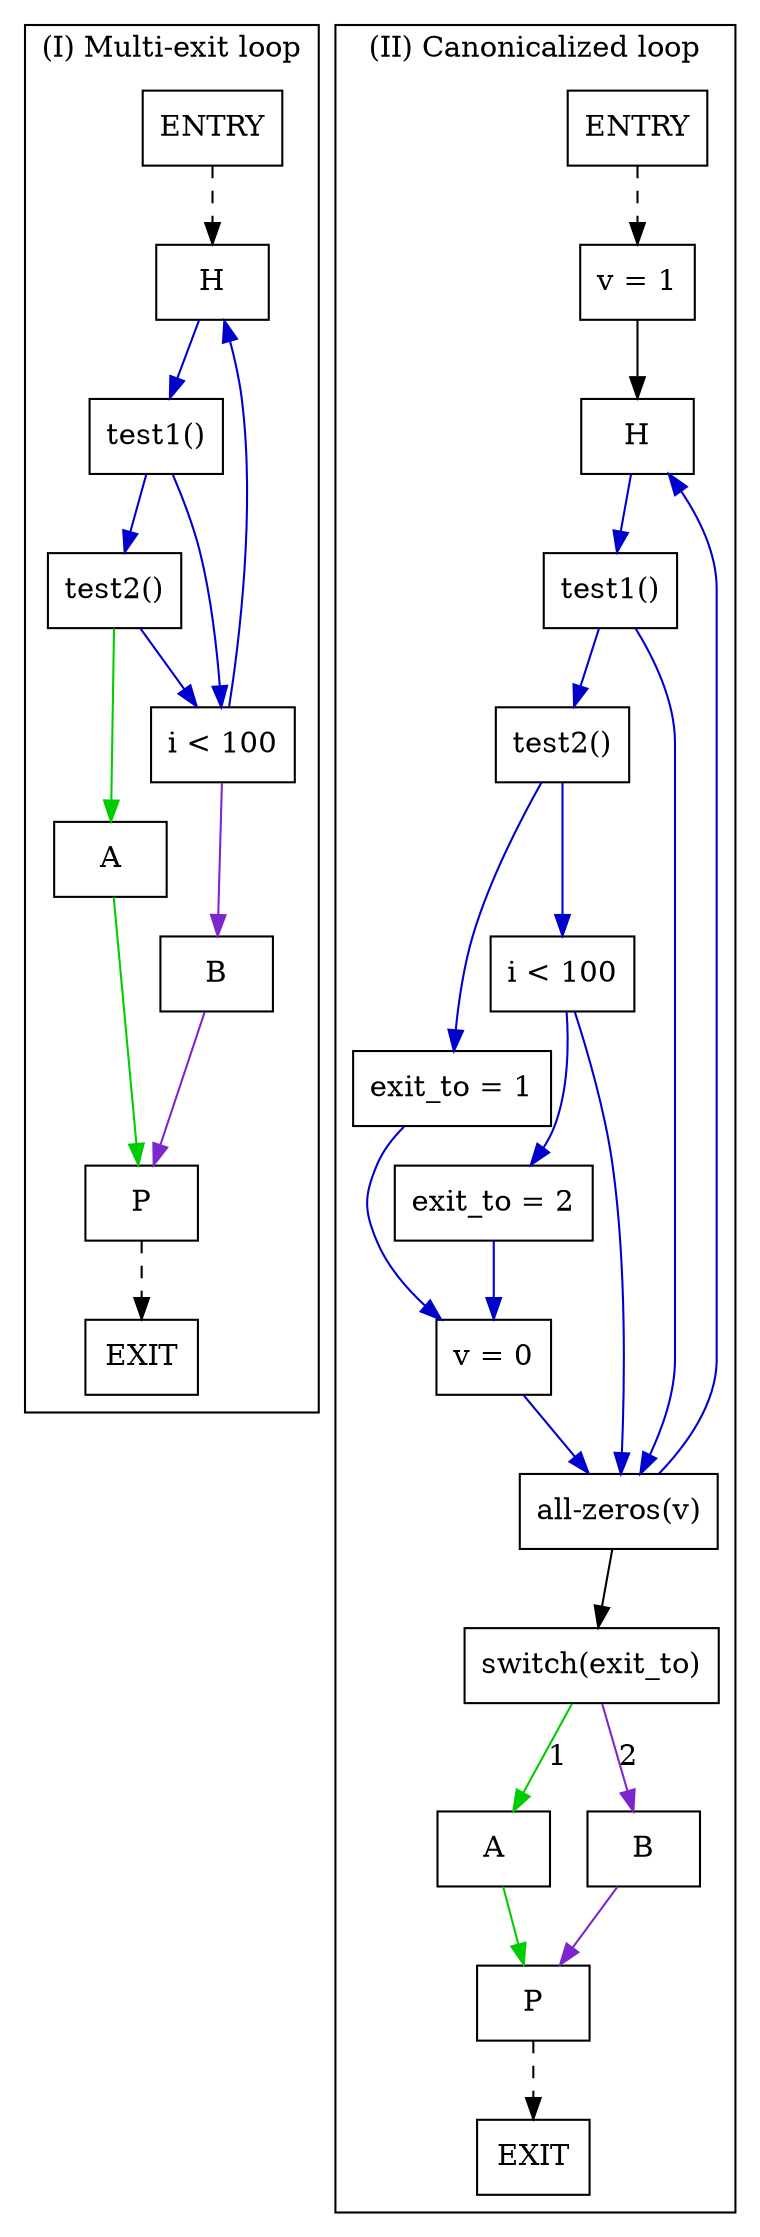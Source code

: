 digraph examples {

  node [shape=record]

  subgraph cluster_ex1 {
    label="(I) Multi-exit loop"
    color=black
    ex1_entry     [label="ENTRY"; rank=source]
    ex1_exit      [label="EXIT"; rank=sink]
    ex1_header    [label="H"]
    ex1_continue  [label="test1()"]
    ex1_exiting   [label="test2()"]
    ex1_out       [label="A"]
    ex1_latch     [label="i \< 100"]
    ex1_next      [label="B"]
    ex1_postdom   [label="P"]

    ex1_entry -> ex1_header   [style="dashed"]
    ex1_header -> ex1_continue   [color="blue3"]
    ex1_continue -> ex1_exiting  [color="blue3"]
    ex1_continue -> ex1_latch    [color="blue3"]
    ex1_exiting  -> ex1_out      [color="green3"]
    ex1_exiting  -> ex1_latch    [color="blue3"]
    ex1_out   -> ex1_postdom     [color="green3"]
    ex1_latch -> ex1_header      [color="blue3"]
    ex1_latch -> ex1_next        [color="purple3"]
    ex1_next -> ex1_postdom      [color="purple3"]
    ex1_postdom -> ex1_exit      [style="dashed"]
  }

  subgraph cluster_ex2 {
    label="(II) Canonicalized loop"
    color=black
    ex2_entry     [label="ENTRY"; rank=source]
    ex2_exit      [label="EXIT"; rank=sink]
    ex2_initlatch [label="v = 1"]
    ex2_header    [label="H"]
    ex2_continue  [label="test1()"]
    ex2_exiting1  [label="test2()"]
    ex2_exit1     [label="exit_to = 1"]
    ex2_reset     [label="v = 0"]
    ex2_out       [label="A"]
    ex2_latch     [label="i \< 100"]
    ex2_exit2     [label="exit_to = 2"]
    ex2_canonl    [label="all-zeros(v)"]
    ex2_check1    [label="switch(exit_to)"]
    ex2_next      [label="B"]
    ex2_postdom   [label="P"]

    ex2_entry -> ex2_initlatch     [style="dashed"]
    ex2_initlatch -> ex2_header
    ex2_header -> ex2_continue     [color="blue3"]
    ex2_continue -> ex2_canonl     [color="blue3"]
    ex2_continue -> ex2_exiting1   [color="blue3"]
    ex2_exiting1 -> ex2_exit1      [color="blue3"]
    ex2_exit1 -> ex2_reset         [color="blue3"]
    ex2_exiting1 -> ex2_latch      [color="blue3"]
    ex2_reset -> ex2_canonl        [color="blue3"]
    ex2_latch -> ex2_exit2         [color="blue3"]
    ex2_exit2 -> ex2_reset         [color="blue3"]
    ex2_latch -> ex2_canonl        [color="blue3"]

    ex2_canonl -> ex2_check1
    ex2_canonl -> ex2_header       [color="blue3"]
    ex2_check1 -> ex2_out          [color="green3"; label="1"]
    ex2_out -> ex2_postdom         [color="green3"]
    ex2_check1 -> ex2_next         [color="purple3"; label="2"]
    ex2_next -> ex2_postdom        [color="purple3"]
    ex2_postdom -> ex2_exit        [style="dashed"]
  }

}
